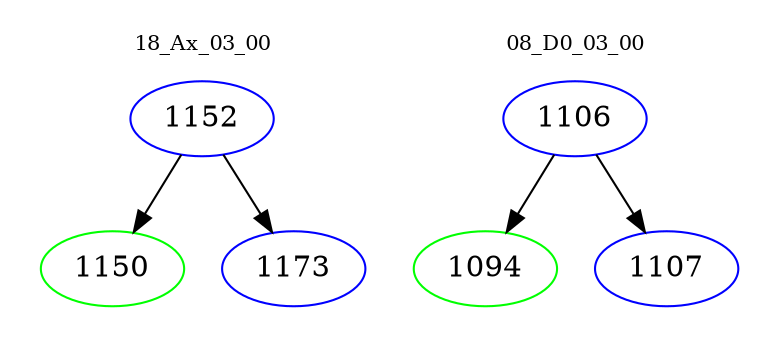 digraph{
subgraph cluster_0 {
color = white
label = "18_Ax_03_00";
fontsize=10;
T0_1152 [label="1152", color="blue"]
T0_1152 -> T0_1150 [color="black"]
T0_1150 [label="1150", color="green"]
T0_1152 -> T0_1173 [color="black"]
T0_1173 [label="1173", color="blue"]
}
subgraph cluster_1 {
color = white
label = "08_D0_03_00";
fontsize=10;
T1_1106 [label="1106", color="blue"]
T1_1106 -> T1_1094 [color="black"]
T1_1094 [label="1094", color="green"]
T1_1106 -> T1_1107 [color="black"]
T1_1107 [label="1107", color="blue"]
}
}
